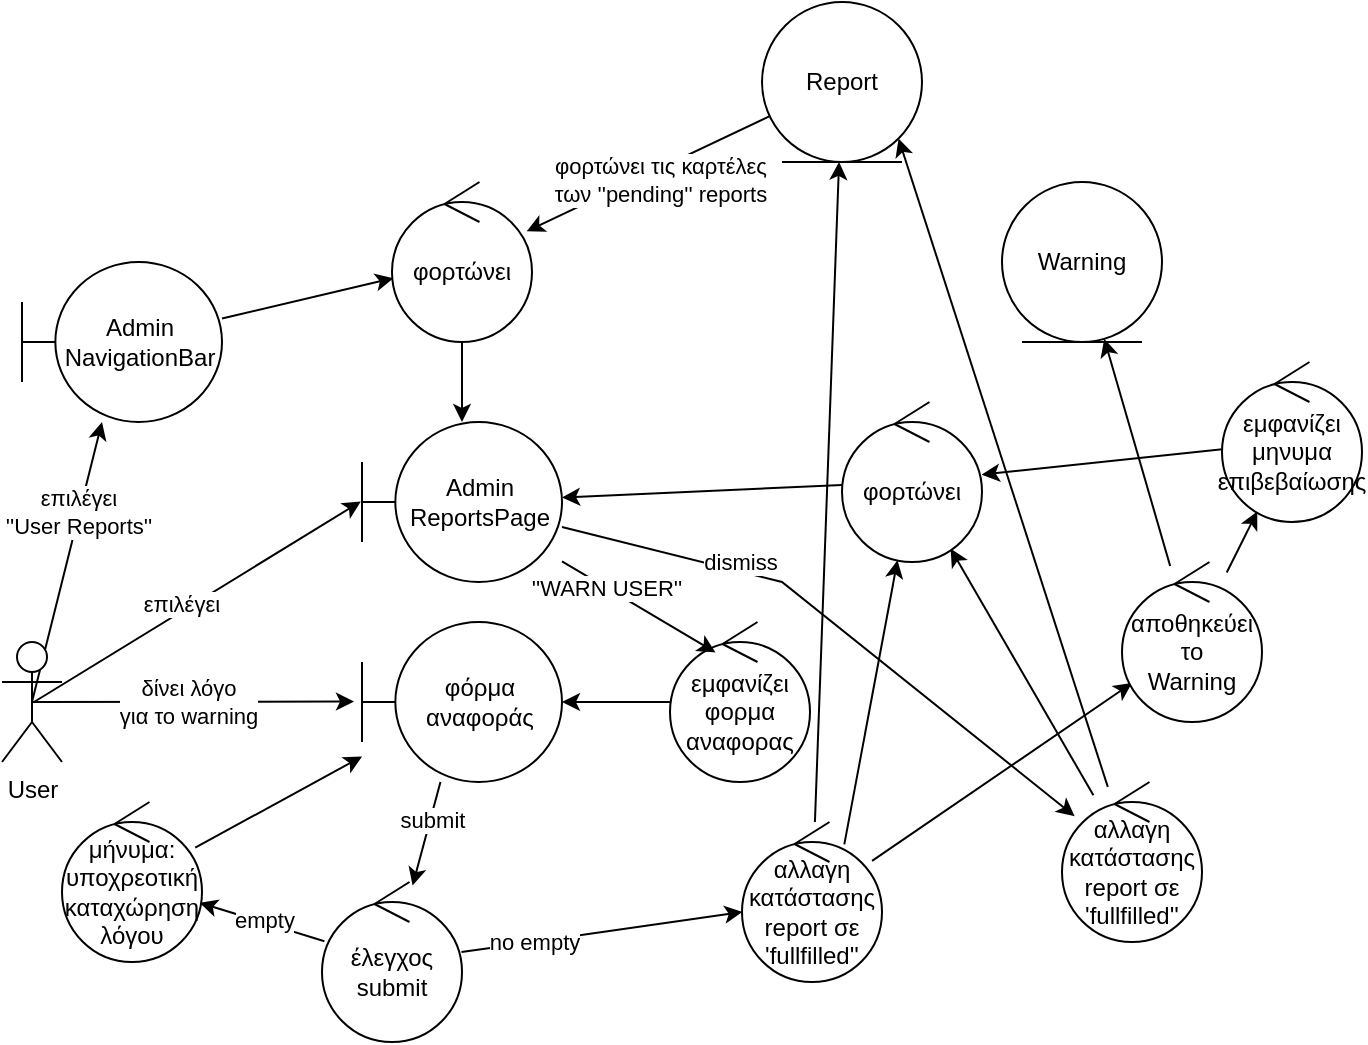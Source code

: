 <mxfile version="27.0.2">
  <diagram name="Page-1" id="gA3G4DaGv4zulem_oDaO">
    <mxGraphModel dx="608" dy="1928" grid="1" gridSize="10" guides="1" tooltips="1" connect="1" arrows="1" fold="1" page="1" pageScale="1" pageWidth="827" pageHeight="1169" math="0" shadow="0">
      <root>
        <mxCell id="0" />
        <mxCell id="1" parent="0" />
        <mxCell id="Scl-Rc-_g2JWEkUubuvL-7" style="rounded=0;orthogonalLoop=1;jettySize=auto;html=1;exitX=0.5;exitY=0.5;exitDx=0;exitDy=0;exitPerimeter=0;entryX=-0.016;entryY=0.497;entryDx=0;entryDy=0;entryPerimeter=0;" parent="1" edge="1">
          <mxGeometry relative="1" as="geometry">
            <mxPoint x="259.4" y="179.76" as="targetPoint" />
            <mxPoint x="96" y="280" as="sourcePoint" />
          </mxGeometry>
        </mxCell>
        <mxCell id="z7hNxLT0g1XqpN2At0ww-2" value="επιλέγει&amp;nbsp;" style="edgeLabel;html=1;align=center;verticalAlign=middle;resizable=0;points=[];" parent="Scl-Rc-_g2JWEkUubuvL-7" vertex="1" connectable="0">
          <mxGeometry x="-0.054" y="4" relative="1" as="geometry">
            <mxPoint y="1" as="offset" />
          </mxGeometry>
        </mxCell>
        <mxCell id="saJAzDwChsvpdxlSEsrH-2" style="rounded=0;orthogonalLoop=1;jettySize=auto;html=1;exitX=0.5;exitY=0.5;exitDx=0;exitDy=0;exitPerimeter=0;" edge="1" parent="1" source="Scl-Rc-_g2JWEkUubuvL-1" target="saJAzDwChsvpdxlSEsrH-1">
          <mxGeometry relative="1" as="geometry" />
        </mxCell>
        <mxCell id="saJAzDwChsvpdxlSEsrH-3" value="επιλέγει&lt;div&gt;&#39;&#39;User Reports&#39;&#39;&lt;/div&gt;" style="edgeLabel;html=1;align=center;verticalAlign=middle;resizable=0;points=[];" vertex="1" connectable="0" parent="saJAzDwChsvpdxlSEsrH-2">
          <mxGeometry x="0.357" y="1" relative="1" as="geometry">
            <mxPoint as="offset" />
          </mxGeometry>
        </mxCell>
        <mxCell id="Scl-Rc-_g2JWEkUubuvL-1" value="User" style="shape=umlActor;verticalLabelPosition=bottom;verticalAlign=top;html=1;outlineConnect=0;" parent="1" vertex="1">
          <mxGeometry x="80" y="250" width="30" height="60" as="geometry" />
        </mxCell>
        <mxCell id="Scl-Rc-_g2JWEkUubuvL-41" style="edgeStyle=none;rounded=0;orthogonalLoop=1;jettySize=auto;html=1;entryX=-0.03;entryY=0.508;entryDx=0;entryDy=0;entryPerimeter=0;" parent="1" edge="1">
          <mxGeometry relative="1" as="geometry">
            <mxPoint x="247" y="160.64" as="targetPoint" />
            <Array as="points">
              <mxPoint x="60" y="410" />
              <mxPoint x="60" y="160" />
            </Array>
          </mxGeometry>
        </mxCell>
        <mxCell id="z7hNxLT0g1XqpN2At0ww-1" value="Admin&lt;div&gt;ReportsPage&lt;/div&gt;" style="shape=umlBoundary;whiteSpace=wrap;html=1;" parent="1" vertex="1">
          <mxGeometry x="260" y="140" width="100" height="80" as="geometry" />
        </mxCell>
        <mxCell id="z7hNxLT0g1XqpN2At0ww-6" value="" style="rounded=0;orthogonalLoop=1;jettySize=auto;html=1;" parent="1" source="z7hNxLT0g1XqpN2At0ww-3" target="z7hNxLT0g1XqpN2At0ww-10" edge="1">
          <mxGeometry relative="1" as="geometry">
            <mxPoint x="390" y="270" as="targetPoint" />
          </mxGeometry>
        </mxCell>
        <mxCell id="z7hNxLT0g1XqpN2At0ww-3" value="εμφανίζει φορμα αναφορας" style="ellipse;shape=umlControl;whiteSpace=wrap;html=1;" parent="1" vertex="1">
          <mxGeometry x="414" y="240" width="70" height="80" as="geometry" />
        </mxCell>
        <mxCell id="z7hNxLT0g1XqpN2At0ww-8" style="rounded=0;orthogonalLoop=1;jettySize=auto;html=1;entryX=0.325;entryY=0.19;entryDx=0;entryDy=0;entryPerimeter=0;" parent="1" source="z7hNxLT0g1XqpN2At0ww-1" target="z7hNxLT0g1XqpN2At0ww-3" edge="1">
          <mxGeometry relative="1" as="geometry">
            <mxPoint x="439.58" y="172.8" as="targetPoint" />
          </mxGeometry>
        </mxCell>
        <mxCell id="saJAzDwChsvpdxlSEsrH-16" value="&#39;&#39;WARN USER&#39;&#39;" style="edgeLabel;html=1;align=center;verticalAlign=middle;resizable=0;points=[];" vertex="1" connectable="0" parent="z7hNxLT0g1XqpN2At0ww-8">
          <mxGeometry x="-0.438" relative="1" as="geometry">
            <mxPoint as="offset" />
          </mxGeometry>
        </mxCell>
        <mxCell id="z7hNxLT0g1XqpN2At0ww-23" value="" style="edgeStyle=none;rounded=0;orthogonalLoop=1;jettySize=auto;html=1;" parent="1" source="z7hNxLT0g1XqpN2At0ww-1" target="z7hNxLT0g1XqpN2At0ww-22" edge="1">
          <mxGeometry relative="1" as="geometry">
            <Array as="points">
              <mxPoint x="470" y="220" />
            </Array>
          </mxGeometry>
        </mxCell>
        <mxCell id="z7hNxLT0g1XqpN2At0ww-24" value="dismiss" style="edgeLabel;html=1;align=center;verticalAlign=middle;resizable=0;points=[];" parent="z7hNxLT0g1XqpN2At0ww-23" vertex="1" connectable="0">
          <mxGeometry x="-0.461" y="-1" relative="1" as="geometry">
            <mxPoint x="10" y="-3" as="offset" />
          </mxGeometry>
        </mxCell>
        <mxCell id="saJAzDwChsvpdxlSEsrH-19" value="" style="rounded=0;orthogonalLoop=1;jettySize=auto;html=1;" edge="1" parent="1" source="z7hNxLT0g1XqpN2At0ww-10" target="saJAzDwChsvpdxlSEsrH-18">
          <mxGeometry relative="1" as="geometry" />
        </mxCell>
        <mxCell id="saJAzDwChsvpdxlSEsrH-22" value="submit" style="edgeLabel;html=1;align=center;verticalAlign=middle;resizable=0;points=[];" vertex="1" connectable="0" parent="saJAzDwChsvpdxlSEsrH-19">
          <mxGeometry x="-0.299" relative="1" as="geometry">
            <mxPoint as="offset" />
          </mxGeometry>
        </mxCell>
        <mxCell id="z7hNxLT0g1XqpN2At0ww-10" value="φόρμα αναφοράς" style="shape=umlBoundary;whiteSpace=wrap;html=1;" parent="1" vertex="1">
          <mxGeometry x="260" y="240" width="100" height="80" as="geometry" />
        </mxCell>
        <mxCell id="z7hNxLT0g1XqpN2At0ww-11" style="edgeStyle=none;rounded=0;orthogonalLoop=1;jettySize=auto;html=1;exitX=0.5;exitY=0.5;exitDx=0;exitDy=0;exitPerimeter=0;entryX=-0.04;entryY=0.497;entryDx=0;entryDy=0;entryPerimeter=0;" parent="1" source="Scl-Rc-_g2JWEkUubuvL-1" target="z7hNxLT0g1XqpN2At0ww-10" edge="1">
          <mxGeometry relative="1" as="geometry" />
        </mxCell>
        <mxCell id="z7hNxLT0g1XqpN2At0ww-12" value="δίνει λόγο&lt;div&gt;για το warning&lt;/div&gt;" style="edgeLabel;html=1;align=center;verticalAlign=middle;resizable=0;points=[];" parent="z7hNxLT0g1XqpN2At0ww-11" vertex="1" connectable="0">
          <mxGeometry x="-0.038" relative="1" as="geometry">
            <mxPoint as="offset" />
          </mxGeometry>
        </mxCell>
        <mxCell id="z7hNxLT0g1XqpN2At0ww-16" value="" style="edgeStyle=none;rounded=0;orthogonalLoop=1;jettySize=auto;html=1;" parent="1" source="z7hNxLT0g1XqpN2At0ww-13" target="z7hNxLT0g1XqpN2At0ww-15" edge="1">
          <mxGeometry relative="1" as="geometry" />
        </mxCell>
        <mxCell id="z7hNxLT0g1XqpN2At0ww-18" value="" style="edgeStyle=none;rounded=0;orthogonalLoop=1;jettySize=auto;html=1;exitX=0.731;exitY=0.14;exitDx=0;exitDy=0;exitPerimeter=0;" parent="1" source="z7hNxLT0g1XqpN2At0ww-13" target="saJAzDwChsvpdxlSEsrH-10" edge="1">
          <mxGeometry relative="1" as="geometry">
            <mxPoint x="592.61" y="77.41" as="targetPoint" />
          </mxGeometry>
        </mxCell>
        <mxCell id="saJAzDwChsvpdxlSEsrH-13" style="rounded=0;orthogonalLoop=1;jettySize=auto;html=1;" edge="1" parent="1" source="z7hNxLT0g1XqpN2At0ww-13" target="saJAzDwChsvpdxlSEsrH-12">
          <mxGeometry relative="1" as="geometry" />
        </mxCell>
        <mxCell id="z7hNxLT0g1XqpN2At0ww-13" value="αλλαγη κατάστασης&lt;div&gt;report σε &#39;fullfilled&#39;&#39;&lt;/div&gt;" style="ellipse;shape=umlControl;whiteSpace=wrap;html=1;" parent="1" vertex="1">
          <mxGeometry x="450" y="340" width="70" height="80" as="geometry" />
        </mxCell>
        <mxCell id="saJAzDwChsvpdxlSEsrH-7" style="rounded=0;orthogonalLoop=1;jettySize=auto;html=1;" edge="1" parent="1" source="z7hNxLT0g1XqpN2At0ww-15" target="saJAzDwChsvpdxlSEsrH-4">
          <mxGeometry relative="1" as="geometry" />
        </mxCell>
        <mxCell id="saJAzDwChsvpdxlSEsrH-8" value="φορτώνει τις καρτέλες&lt;div&gt;των &#39;&#39;pending&#39;&#39; reports&lt;/div&gt;" style="edgeLabel;html=1;align=center;verticalAlign=middle;resizable=0;points=[];" vertex="1" connectable="0" parent="saJAzDwChsvpdxlSEsrH-7">
          <mxGeometry x="-0.093" y="1" relative="1" as="geometry">
            <mxPoint y="5" as="offset" />
          </mxGeometry>
        </mxCell>
        <mxCell id="z7hNxLT0g1XqpN2At0ww-15" value="Report" style="ellipse;shape=umlEntity;whiteSpace=wrap;html=1;" parent="1" vertex="1">
          <mxGeometry x="460" y="-70" width="80" height="80" as="geometry" />
        </mxCell>
        <mxCell id="saJAzDwChsvpdxlSEsrH-17" style="rounded=0;orthogonalLoop=1;jettySize=auto;html=1;entryX=1;entryY=1;entryDx=0;entryDy=0;" edge="1" parent="1" source="z7hNxLT0g1XqpN2At0ww-22" target="z7hNxLT0g1XqpN2At0ww-15">
          <mxGeometry relative="1" as="geometry" />
        </mxCell>
        <mxCell id="saJAzDwChsvpdxlSEsrH-27" style="rounded=0;orthogonalLoop=1;jettySize=auto;html=1;" edge="1" parent="1" source="z7hNxLT0g1XqpN2At0ww-22" target="saJAzDwChsvpdxlSEsrH-10">
          <mxGeometry relative="1" as="geometry" />
        </mxCell>
        <mxCell id="z7hNxLT0g1XqpN2At0ww-22" value="αλλαγη κατάστασης&lt;div&gt;report σε &#39;fullfilled&#39;&#39;&lt;/div&gt;" style="ellipse;shape=umlControl;whiteSpace=wrap;html=1;" parent="1" vertex="1">
          <mxGeometry x="610" y="320" width="70" height="80" as="geometry" />
        </mxCell>
        <mxCell id="saJAzDwChsvpdxlSEsrH-5" value="" style="rounded=0;orthogonalLoop=1;jettySize=auto;html=1;" edge="1" parent="1" source="saJAzDwChsvpdxlSEsrH-1" target="saJAzDwChsvpdxlSEsrH-4">
          <mxGeometry relative="1" as="geometry" />
        </mxCell>
        <mxCell id="saJAzDwChsvpdxlSEsrH-1" value="Admin&lt;div&gt;NavigationBar&lt;/div&gt;" style="shape=umlBoundary;whiteSpace=wrap;html=1;" vertex="1" parent="1">
          <mxGeometry x="90" y="60" width="100" height="80" as="geometry" />
        </mxCell>
        <mxCell id="saJAzDwChsvpdxlSEsrH-6" value="" style="rounded=0;orthogonalLoop=1;jettySize=auto;html=1;" edge="1" parent="1" source="saJAzDwChsvpdxlSEsrH-4" target="z7hNxLT0g1XqpN2At0ww-1">
          <mxGeometry relative="1" as="geometry" />
        </mxCell>
        <mxCell id="saJAzDwChsvpdxlSEsrH-4" value="φορτώνει" style="ellipse;shape=umlControl;whiteSpace=wrap;html=1;" vertex="1" parent="1">
          <mxGeometry x="275" y="20" width="70" height="80" as="geometry" />
        </mxCell>
        <mxCell id="saJAzDwChsvpdxlSEsrH-11" style="rounded=0;orthogonalLoop=1;jettySize=auto;html=1;" edge="1" parent="1" source="saJAzDwChsvpdxlSEsrH-10" target="z7hNxLT0g1XqpN2At0ww-1">
          <mxGeometry relative="1" as="geometry" />
        </mxCell>
        <mxCell id="saJAzDwChsvpdxlSEsrH-10" value="φορτώνει" style="ellipse;shape=umlControl;whiteSpace=wrap;html=1;" vertex="1" parent="1">
          <mxGeometry x="500" y="130" width="70" height="80" as="geometry" />
        </mxCell>
        <mxCell id="saJAzDwChsvpdxlSEsrH-15" style="rounded=0;orthogonalLoop=1;jettySize=auto;html=1;" edge="1" parent="1" source="saJAzDwChsvpdxlSEsrH-12" target="saJAzDwChsvpdxlSEsrH-14">
          <mxGeometry relative="1" as="geometry" />
        </mxCell>
        <mxCell id="saJAzDwChsvpdxlSEsrH-29" value="" style="rounded=0;orthogonalLoop=1;jettySize=auto;html=1;" edge="1" parent="1" source="saJAzDwChsvpdxlSEsrH-12" target="saJAzDwChsvpdxlSEsrH-28">
          <mxGeometry relative="1" as="geometry" />
        </mxCell>
        <mxCell id="saJAzDwChsvpdxlSEsrH-12" value="αποθηκεύει το&lt;div&gt;Warning&lt;/div&gt;" style="ellipse;shape=umlControl;whiteSpace=wrap;html=1;" vertex="1" parent="1">
          <mxGeometry x="640" y="210" width="70" height="80" as="geometry" />
        </mxCell>
        <mxCell id="saJAzDwChsvpdxlSEsrH-14" value="Warning" style="ellipse;shape=umlEntity;whiteSpace=wrap;html=1;" vertex="1" parent="1">
          <mxGeometry x="580" y="20" width="80" height="80" as="geometry" />
        </mxCell>
        <mxCell id="saJAzDwChsvpdxlSEsrH-20" style="rounded=0;orthogonalLoop=1;jettySize=auto;html=1;" edge="1" parent="1" source="saJAzDwChsvpdxlSEsrH-18" target="z7hNxLT0g1XqpN2At0ww-13">
          <mxGeometry relative="1" as="geometry" />
        </mxCell>
        <mxCell id="saJAzDwChsvpdxlSEsrH-21" value="no empty" style="edgeLabel;html=1;align=center;verticalAlign=middle;resizable=0;points=[];" vertex="1" connectable="0" parent="saJAzDwChsvpdxlSEsrH-20">
          <mxGeometry x="-0.659" relative="1" as="geometry">
            <mxPoint x="12" y="-2" as="offset" />
          </mxGeometry>
        </mxCell>
        <mxCell id="saJAzDwChsvpdxlSEsrH-25" style="rounded=0;orthogonalLoop=1;jettySize=auto;html=1;" edge="1" parent="1" source="saJAzDwChsvpdxlSEsrH-18" target="saJAzDwChsvpdxlSEsrH-23">
          <mxGeometry relative="1" as="geometry" />
        </mxCell>
        <mxCell id="saJAzDwChsvpdxlSEsrH-26" value="empty" style="edgeLabel;html=1;align=center;verticalAlign=middle;resizable=0;points=[];" vertex="1" connectable="0" parent="saJAzDwChsvpdxlSEsrH-25">
          <mxGeometry x="-0.012" y="-1" relative="1" as="geometry">
            <mxPoint as="offset" />
          </mxGeometry>
        </mxCell>
        <mxCell id="saJAzDwChsvpdxlSEsrH-18" value="έλεγχος&lt;div&gt;submit&lt;/div&gt;" style="ellipse;shape=umlControl;whiteSpace=wrap;html=1;" vertex="1" parent="1">
          <mxGeometry x="240" y="370" width="70" height="80" as="geometry" />
        </mxCell>
        <mxCell id="saJAzDwChsvpdxlSEsrH-24" style="rounded=0;orthogonalLoop=1;jettySize=auto;html=1;" edge="1" parent="1" source="saJAzDwChsvpdxlSEsrH-23" target="z7hNxLT0g1XqpN2At0ww-10">
          <mxGeometry relative="1" as="geometry" />
        </mxCell>
        <mxCell id="saJAzDwChsvpdxlSEsrH-23" value="μήνυμα:&lt;div&gt;υποχρεοτική&lt;div&gt;καταχώρηση&lt;/div&gt;&lt;div&gt;λόγου&lt;/div&gt;&lt;/div&gt;" style="ellipse;shape=umlControl;whiteSpace=wrap;html=1;" vertex="1" parent="1">
          <mxGeometry x="110" y="330" width="70" height="80" as="geometry" />
        </mxCell>
        <mxCell id="saJAzDwChsvpdxlSEsrH-30" style="rounded=0;orthogonalLoop=1;jettySize=auto;html=1;" edge="1" parent="1" source="saJAzDwChsvpdxlSEsrH-28" target="saJAzDwChsvpdxlSEsrH-10">
          <mxGeometry relative="1" as="geometry" />
        </mxCell>
        <mxCell id="saJAzDwChsvpdxlSEsrH-28" value="εμφανίζει&lt;div&gt;μηνυμα επιβεβαίωσης&lt;/div&gt;" style="ellipse;shape=umlControl;whiteSpace=wrap;html=1;" vertex="1" parent="1">
          <mxGeometry x="690" y="110" width="70" height="80" as="geometry" />
        </mxCell>
      </root>
    </mxGraphModel>
  </diagram>
</mxfile>
